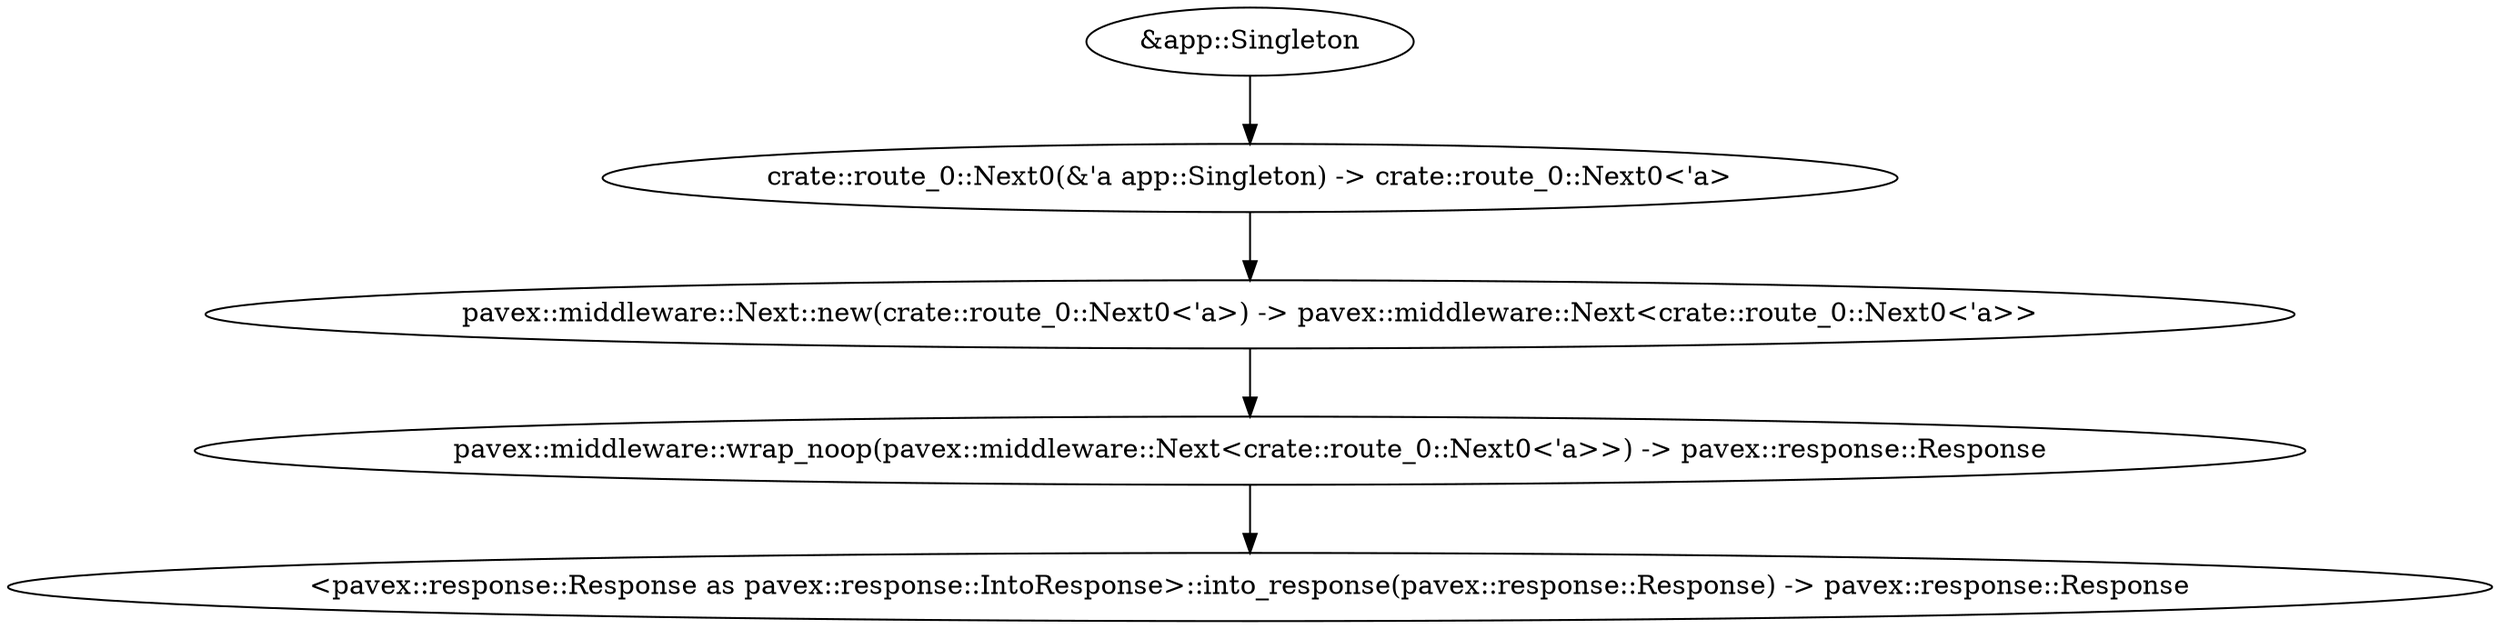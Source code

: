 digraph "GET / - 0" {
    0 [ label = "pavex::middleware::wrap_noop(pavex::middleware::Next<crate::route_0::Next0<'a>>) -> pavex::response::Response"]
    1 [ label = "pavex::middleware::Next::new(crate::route_0::Next0<'a>) -> pavex::middleware::Next<crate::route_0::Next0<'a>>"]
    2 [ label = "crate::route_0::Next0(&'a app::Singleton) -> crate::route_0::Next0<'a>"]
    4 [ label = "<pavex::response::Response as pavex::response::IntoResponse>::into_response(pavex::response::Response) -> pavex::response::Response"]
    5 [ label = "&app::Singleton"]
    1 -> 0 [ ]
    2 -> 1 [ ]
    0 -> 4 [ ]
    5 -> 2 [ ]
}

digraph "GET / - 1" {
    0 [ label = "app::wrap(pavex::middleware::Next<crate::route_0::Next1<'a>>) -> pavex::response::Response"]
    1 [ label = "pavex::middleware::Next::new(crate::route_0::Next1<'a>) -> pavex::middleware::Next<crate::route_0::Next1<'a>>"]
    2 [ label = "crate::route_0::Next1(&'a app::RequestScoped) -> crate::route_0::Next1<'a>"]
    3 [ label = "app::request_scoped(&app::Singleton) -> app::RequestScoped"]
    5 [ label = "<pavex::response::Response as pavex::response::IntoResponse>::into_response(pavex::response::Response) -> pavex::response::Response"]
    6 [ label = "&app::Singleton"]
    1 -> 0 [ ]
    2 -> 1 [ ]
    3 -> 2 [ label = "&"]
    0 -> 5 [ ]
    6 -> 3 [ ]
}

digraph "GET / - 2" {
    0 [ label = "app::handler(&app::RequestScoped) -> pavex::response::Response"]
    2 [ label = "<pavex::response::Response as pavex::response::IntoResponse>::into_response(pavex::response::Response) -> pavex::response::Response"]
    3 [ label = "&app::RequestScoped"]
    0 -> 2 [ ]
    3 -> 0 [ ]
}

digraph "GET / - 3" {
    0 [ label = "app::post(pavex::response::Response, &app::RequestScoped) -> pavex::response::Response"]
    1 [ label = "pavex::response::Response"]
    3 [ label = "<pavex::response::Response as pavex::response::IntoResponse>::into_response(pavex::response::Response) -> pavex::response::Response"]
    4 [ label = "&app::RequestScoped"]
    1 -> 0 [ ]
    0 -> 3 [ ]
    4 -> 0 [ ]
}

digraph "* / - 0" {
    0 [ label = "pavex::middleware::wrap_noop(pavex::middleware::Next<crate::route_1::Next0<'a, 'b>>) -> pavex::response::Response"]
    1 [ label = "pavex::middleware::Next::new(crate::route_1::Next0<'a, 'b>) -> pavex::middleware::Next<crate::route_1::Next0<'a, 'b>>"]
    2 [ label = "crate::route_1::Next0(&'a app::Singleton, &'b pavex::router::AllowedMethods) -> crate::route_1::Next0<'a, 'b>"]
    3 [ label = "&pavex::router::AllowedMethods"]
    5 [ label = "<pavex::response::Response as pavex::response::IntoResponse>::into_response(pavex::response::Response) -> pavex::response::Response"]
    6 [ label = "&app::Singleton"]
    1 -> 0 [ ]
    2 -> 1 [ ]
    3 -> 2 [ ]
    0 -> 5 [ ]
    6 -> 2 [ ]
}

digraph "* / - 1" {
    0 [ label = "app::wrap(pavex::middleware::Next<crate::route_1::Next1<'a, 'b>>) -> pavex::response::Response"]
    1 [ label = "pavex::middleware::Next::new(crate::route_1::Next1<'a, 'b>) -> pavex::middleware::Next<crate::route_1::Next1<'a, 'b>>"]
    2 [ label = "crate::route_1::Next1(&'a app::Singleton, &'b pavex::router::AllowedMethods) -> crate::route_1::Next1<'a, 'b>"]
    3 [ label = "&pavex::router::AllowedMethods"]
    5 [ label = "<pavex::response::Response as pavex::response::IntoResponse>::into_response(pavex::response::Response) -> pavex::response::Response"]
    6 [ label = "&app::Singleton"]
    1 -> 0 [ ]
    2 -> 1 [ ]
    3 -> 2 [ ]
    0 -> 5 [ ]
    6 -> 2 [ ]
}

digraph "* / - 2" {
    0 [ label = "pavex::router::default_fallback(&pavex::router::AllowedMethods) -> pavex::response::Response"]
    2 [ label = "<pavex::response::Response as pavex::response::IntoResponse>::into_response(pavex::response::Response) -> pavex::response::Response"]
    3 [ label = "&pavex::router::AllowedMethods"]
    0 -> 2 [ ]
    3 -> 0 [ ]
}

digraph "* / - 3" {
    0 [ label = "app::post(pavex::response::Response, &app::RequestScoped) -> pavex::response::Response"]
    1 [ label = "pavex::response::Response"]
    2 [ label = "app::request_scoped(&app::Singleton) -> app::RequestScoped"]
    4 [ label = "<pavex::response::Response as pavex::response::IntoResponse>::into_response(pavex::response::Response) -> pavex::response::Response"]
    5 [ label = "&app::Singleton"]
    1 -> 0 [ ]
    2 -> 0 [ label = "&"]
    0 -> 4 [ ]
    5 -> 2 [ ]
}

digraph app_state {
    0 [ label = "crate::ApplicationState(app::Singleton) -> crate::ApplicationState"]
    1 [ label = "app::Singleton::new() -> app::Singleton"]
    1 -> 0 [ ]
}